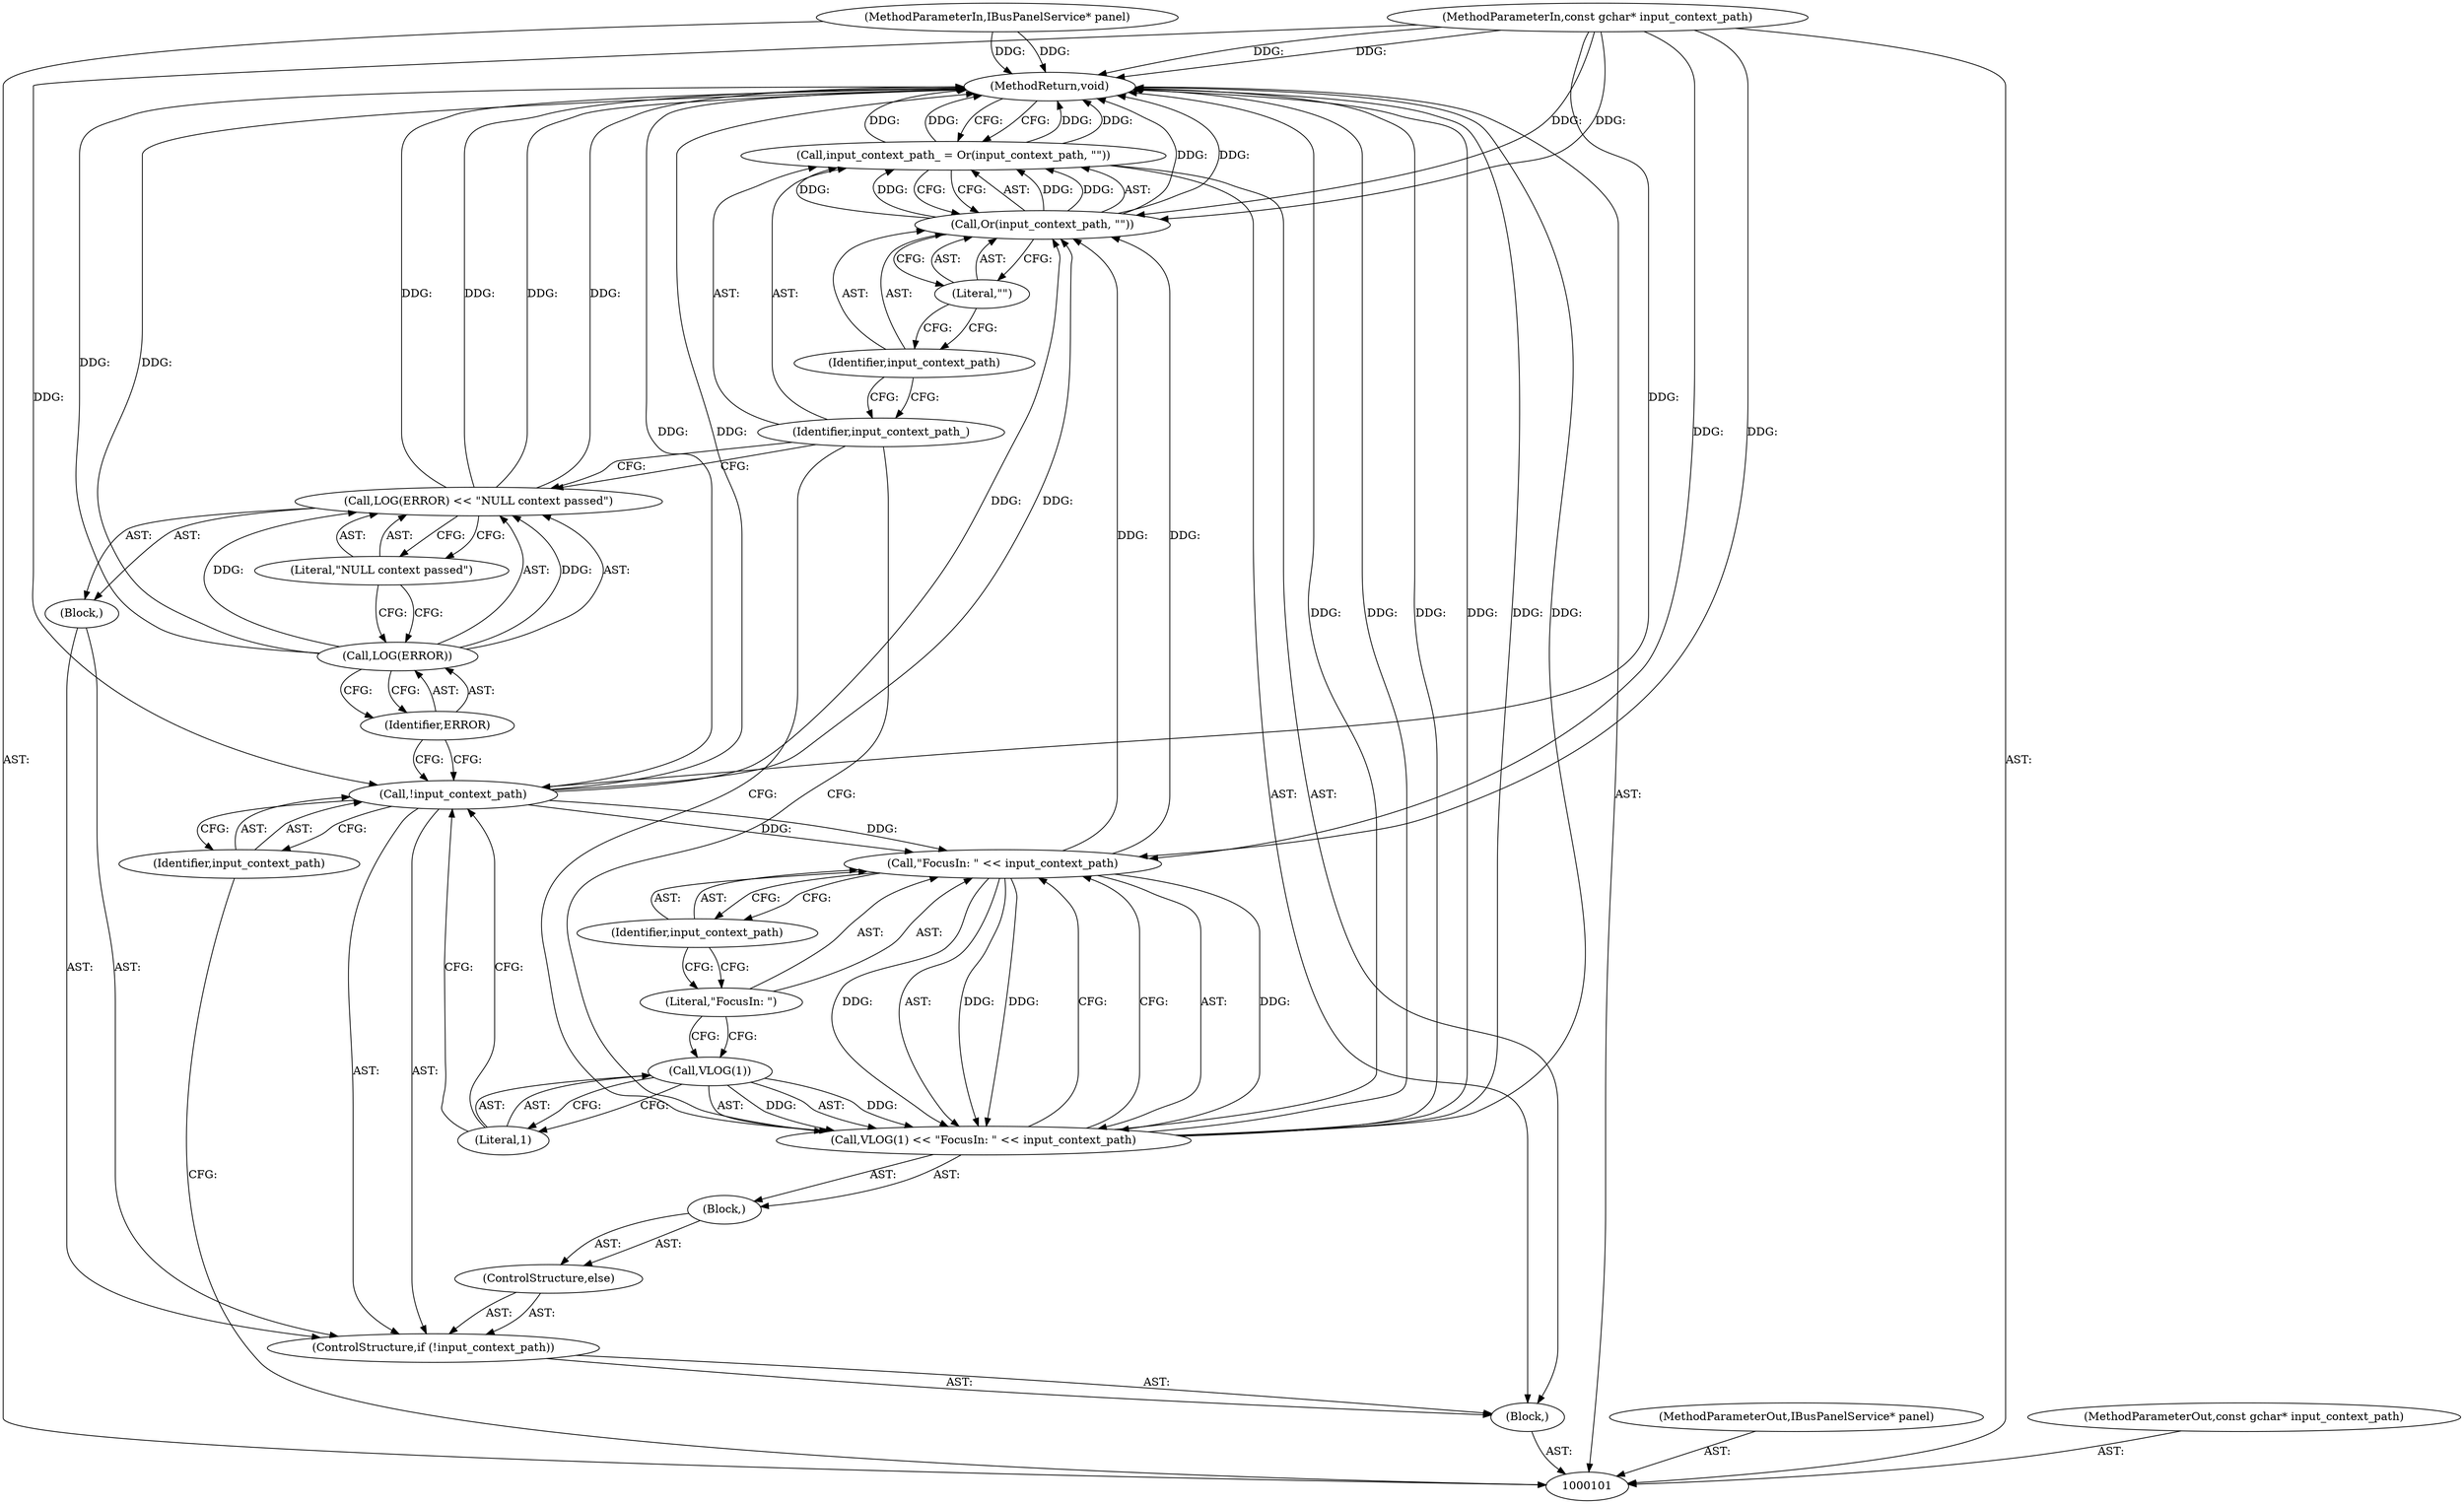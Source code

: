 digraph "0_Chrome_dc7b094a338c6c521f918f478e993f0f74bbea0d_57" {
"1000102" [label="(MethodParameterIn,IBusPanelService* panel)"];
"1000161" [label="(MethodParameterOut,IBusPanelService* panel)"];
"1000126" [label="(MethodReturn,void)"];
"1000103" [label="(MethodParameterIn,const gchar* input_context_path)"];
"1000162" [label="(MethodParameterOut,const gchar* input_context_path)"];
"1000104" [label="(Block,)"];
"1000108" [label="(Block,)"];
"1000105" [label="(ControlStructure,if (!input_context_path))"];
"1000106" [label="(Call,!input_context_path)"];
"1000107" [label="(Identifier,input_context_path)"];
"1000111" [label="(Identifier,ERROR)"];
"1000112" [label="(Literal,\"NULL context passed\")"];
"1000109" [label="(Call,LOG(ERROR) << \"NULL context passed\")"];
"1000110" [label="(Call,LOG(ERROR))"];
"1000114" [label="(Block,)"];
"1000113" [label="(ControlStructure,else)"];
"1000117" [label="(Literal,1)"];
"1000118" [label="(Call,\"FocusIn: \" << input_context_path)"];
"1000119" [label="(Literal,\"FocusIn: \")"];
"1000120" [label="(Identifier,input_context_path)"];
"1000115" [label="(Call,VLOG(1) << \"FocusIn: \" << input_context_path)"];
"1000116" [label="(Call,VLOG(1))"];
"1000123" [label="(Call,Or(input_context_path, \"\"))"];
"1000124" [label="(Identifier,input_context_path)"];
"1000121" [label="(Call,input_context_path_ = Or(input_context_path, \"\"))"];
"1000122" [label="(Identifier,input_context_path_)"];
"1000125" [label="(Literal,\"\")"];
"1000102" -> "1000101"  [label="AST: "];
"1000102" -> "1000126"  [label="DDG: "];
"1000161" -> "1000101"  [label="AST: "];
"1000126" -> "1000101"  [label="AST: "];
"1000126" -> "1000121"  [label="CFG: "];
"1000121" -> "1000126"  [label="DDG: "];
"1000121" -> "1000126"  [label="DDG: "];
"1000103" -> "1000126"  [label="DDG: "];
"1000115" -> "1000126"  [label="DDG: "];
"1000115" -> "1000126"  [label="DDG: "];
"1000115" -> "1000126"  [label="DDG: "];
"1000102" -> "1000126"  [label="DDG: "];
"1000109" -> "1000126"  [label="DDG: "];
"1000109" -> "1000126"  [label="DDG: "];
"1000123" -> "1000126"  [label="DDG: "];
"1000110" -> "1000126"  [label="DDG: "];
"1000106" -> "1000126"  [label="DDG: "];
"1000103" -> "1000101"  [label="AST: "];
"1000103" -> "1000126"  [label="DDG: "];
"1000103" -> "1000106"  [label="DDG: "];
"1000103" -> "1000118"  [label="DDG: "];
"1000103" -> "1000123"  [label="DDG: "];
"1000162" -> "1000101"  [label="AST: "];
"1000104" -> "1000101"  [label="AST: "];
"1000105" -> "1000104"  [label="AST: "];
"1000121" -> "1000104"  [label="AST: "];
"1000108" -> "1000105"  [label="AST: "];
"1000109" -> "1000108"  [label="AST: "];
"1000105" -> "1000104"  [label="AST: "];
"1000106" -> "1000105"  [label="AST: "];
"1000108" -> "1000105"  [label="AST: "];
"1000113" -> "1000105"  [label="AST: "];
"1000106" -> "1000105"  [label="AST: "];
"1000106" -> "1000107"  [label="CFG: "];
"1000107" -> "1000106"  [label="AST: "];
"1000111" -> "1000106"  [label="CFG: "];
"1000117" -> "1000106"  [label="CFG: "];
"1000106" -> "1000126"  [label="DDG: "];
"1000103" -> "1000106"  [label="DDG: "];
"1000106" -> "1000118"  [label="DDG: "];
"1000106" -> "1000123"  [label="DDG: "];
"1000107" -> "1000106"  [label="AST: "];
"1000107" -> "1000101"  [label="CFG: "];
"1000106" -> "1000107"  [label="CFG: "];
"1000111" -> "1000110"  [label="AST: "];
"1000111" -> "1000106"  [label="CFG: "];
"1000110" -> "1000111"  [label="CFG: "];
"1000112" -> "1000109"  [label="AST: "];
"1000112" -> "1000110"  [label="CFG: "];
"1000109" -> "1000112"  [label="CFG: "];
"1000109" -> "1000108"  [label="AST: "];
"1000109" -> "1000112"  [label="CFG: "];
"1000110" -> "1000109"  [label="AST: "];
"1000112" -> "1000109"  [label="AST: "];
"1000122" -> "1000109"  [label="CFG: "];
"1000109" -> "1000126"  [label="DDG: "];
"1000109" -> "1000126"  [label="DDG: "];
"1000110" -> "1000109"  [label="DDG: "];
"1000110" -> "1000109"  [label="AST: "];
"1000110" -> "1000111"  [label="CFG: "];
"1000111" -> "1000110"  [label="AST: "];
"1000112" -> "1000110"  [label="CFG: "];
"1000110" -> "1000126"  [label="DDG: "];
"1000110" -> "1000109"  [label="DDG: "];
"1000114" -> "1000113"  [label="AST: "];
"1000115" -> "1000114"  [label="AST: "];
"1000113" -> "1000105"  [label="AST: "];
"1000114" -> "1000113"  [label="AST: "];
"1000117" -> "1000116"  [label="AST: "];
"1000117" -> "1000106"  [label="CFG: "];
"1000116" -> "1000117"  [label="CFG: "];
"1000118" -> "1000115"  [label="AST: "];
"1000118" -> "1000120"  [label="CFG: "];
"1000119" -> "1000118"  [label="AST: "];
"1000120" -> "1000118"  [label="AST: "];
"1000115" -> "1000118"  [label="CFG: "];
"1000118" -> "1000115"  [label="DDG: "];
"1000118" -> "1000115"  [label="DDG: "];
"1000106" -> "1000118"  [label="DDG: "];
"1000103" -> "1000118"  [label="DDG: "];
"1000118" -> "1000123"  [label="DDG: "];
"1000119" -> "1000118"  [label="AST: "];
"1000119" -> "1000116"  [label="CFG: "];
"1000120" -> "1000119"  [label="CFG: "];
"1000120" -> "1000118"  [label="AST: "];
"1000120" -> "1000119"  [label="CFG: "];
"1000118" -> "1000120"  [label="CFG: "];
"1000115" -> "1000114"  [label="AST: "];
"1000115" -> "1000118"  [label="CFG: "];
"1000116" -> "1000115"  [label="AST: "];
"1000118" -> "1000115"  [label="AST: "];
"1000122" -> "1000115"  [label="CFG: "];
"1000115" -> "1000126"  [label="DDG: "];
"1000115" -> "1000126"  [label="DDG: "];
"1000115" -> "1000126"  [label="DDG: "];
"1000116" -> "1000115"  [label="DDG: "];
"1000118" -> "1000115"  [label="DDG: "];
"1000118" -> "1000115"  [label="DDG: "];
"1000116" -> "1000115"  [label="AST: "];
"1000116" -> "1000117"  [label="CFG: "];
"1000117" -> "1000116"  [label="AST: "];
"1000119" -> "1000116"  [label="CFG: "];
"1000116" -> "1000115"  [label="DDG: "];
"1000123" -> "1000121"  [label="AST: "];
"1000123" -> "1000125"  [label="CFG: "];
"1000124" -> "1000123"  [label="AST: "];
"1000125" -> "1000123"  [label="AST: "];
"1000121" -> "1000123"  [label="CFG: "];
"1000123" -> "1000126"  [label="DDG: "];
"1000123" -> "1000121"  [label="DDG: "];
"1000123" -> "1000121"  [label="DDG: "];
"1000106" -> "1000123"  [label="DDG: "];
"1000118" -> "1000123"  [label="DDG: "];
"1000103" -> "1000123"  [label="DDG: "];
"1000124" -> "1000123"  [label="AST: "];
"1000124" -> "1000122"  [label="CFG: "];
"1000125" -> "1000124"  [label="CFG: "];
"1000121" -> "1000104"  [label="AST: "];
"1000121" -> "1000123"  [label="CFG: "];
"1000122" -> "1000121"  [label="AST: "];
"1000123" -> "1000121"  [label="AST: "];
"1000126" -> "1000121"  [label="CFG: "];
"1000121" -> "1000126"  [label="DDG: "];
"1000121" -> "1000126"  [label="DDG: "];
"1000123" -> "1000121"  [label="DDG: "];
"1000123" -> "1000121"  [label="DDG: "];
"1000122" -> "1000121"  [label="AST: "];
"1000122" -> "1000109"  [label="CFG: "];
"1000122" -> "1000115"  [label="CFG: "];
"1000124" -> "1000122"  [label="CFG: "];
"1000125" -> "1000123"  [label="AST: "];
"1000125" -> "1000124"  [label="CFG: "];
"1000123" -> "1000125"  [label="CFG: "];
}
